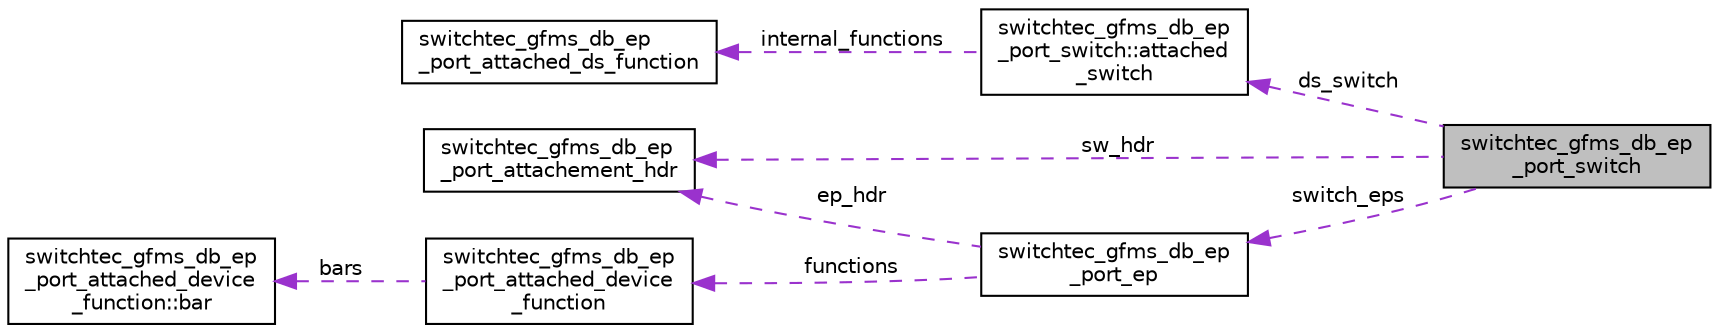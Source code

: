 digraph "switchtec_gfms_db_ep_port_switch"
{
 // LATEX_PDF_SIZE
  edge [fontname="Helvetica",fontsize="10",labelfontname="Helvetica",labelfontsize="10"];
  node [fontname="Helvetica",fontsize="10",shape=record];
  rankdir="LR";
  Node1 [label="switchtec_gfms_db_ep\l_port_switch",height=0.2,width=0.4,color="black", fillcolor="grey75", style="filled", fontcolor="black",tooltip=" "];
  Node2 -> Node1 [dir="back",color="darkorchid3",fontsize="10",style="dashed",label=" ds_switch" ,fontname="Helvetica"];
  Node2 [label="switchtec_gfms_db_ep\l_port_switch::attached\l_switch",height=0.2,width=0.4,color="black", fillcolor="white", style="filled",URL="$structswitchtec__gfms__db__ep__port__switch_1_1attached__switch.html",tooltip=" "];
  Node3 -> Node2 [dir="back",color="darkorchid3",fontsize="10",style="dashed",label=" internal_functions" ,fontname="Helvetica"];
  Node3 [label="switchtec_gfms_db_ep\l_port_attached_ds_function",height=0.2,width=0.4,color="black", fillcolor="white", style="filled",URL="$structswitchtec__gfms__db__ep__port__attached__ds__function.html",tooltip=" "];
  Node4 -> Node1 [dir="back",color="darkorchid3",fontsize="10",style="dashed",label=" sw_hdr" ,fontname="Helvetica"];
  Node4 [label="switchtec_gfms_db_ep\l_port_attachement_hdr",height=0.2,width=0.4,color="black", fillcolor="white", style="filled",URL="$structswitchtec__gfms__db__ep__port__attachement__hdr.html",tooltip=" "];
  Node5 -> Node1 [dir="back",color="darkorchid3",fontsize="10",style="dashed",label=" switch_eps" ,fontname="Helvetica"];
  Node5 [label="switchtec_gfms_db_ep\l_port_ep",height=0.2,width=0.4,color="black", fillcolor="white", style="filled",URL="$structswitchtec__gfms__db__ep__port__ep.html",tooltip=" "];
  Node4 -> Node5 [dir="back",color="darkorchid3",fontsize="10",style="dashed",label=" ep_hdr" ,fontname="Helvetica"];
  Node6 -> Node5 [dir="back",color="darkorchid3",fontsize="10",style="dashed",label=" functions" ,fontname="Helvetica"];
  Node6 [label="switchtec_gfms_db_ep\l_port_attached_device\l_function",height=0.2,width=0.4,color="black", fillcolor="white", style="filled",URL="$structswitchtec__gfms__db__ep__port__attached__device__function.html",tooltip=" "];
  Node7 -> Node6 [dir="back",color="darkorchid3",fontsize="10",style="dashed",label=" bars" ,fontname="Helvetica"];
  Node7 [label="switchtec_gfms_db_ep\l_port_attached_device\l_function::bar",height=0.2,width=0.4,color="black", fillcolor="white", style="filled",URL="$structswitchtec__gfms__db__ep__port__attached__device__function_1_1bar.html",tooltip=" "];
}
